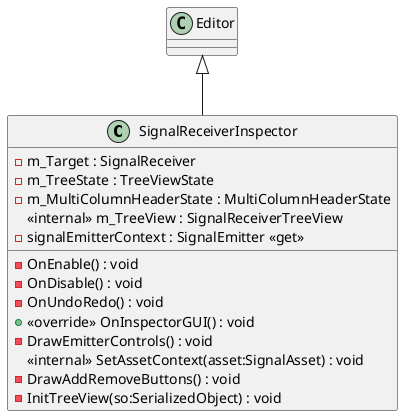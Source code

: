 @startuml
class SignalReceiverInspector {
    - m_Target : SignalReceiver
    - m_TreeState : TreeViewState
    - m_MultiColumnHeaderState : MultiColumnHeaderState
    <<internal>> m_TreeView : SignalReceiverTreeView
    - signalEmitterContext : SignalEmitter <<get>>
    - OnEnable() : void
    - OnDisable() : void
    - OnUndoRedo() : void
    + <<override>> OnInspectorGUI() : void
    - DrawEmitterControls() : void
    <<internal>> SetAssetContext(asset:SignalAsset) : void
    - DrawAddRemoveButtons() : void
    - InitTreeView(so:SerializedObject) : void
}
Editor <|-- SignalReceiverInspector
@enduml
